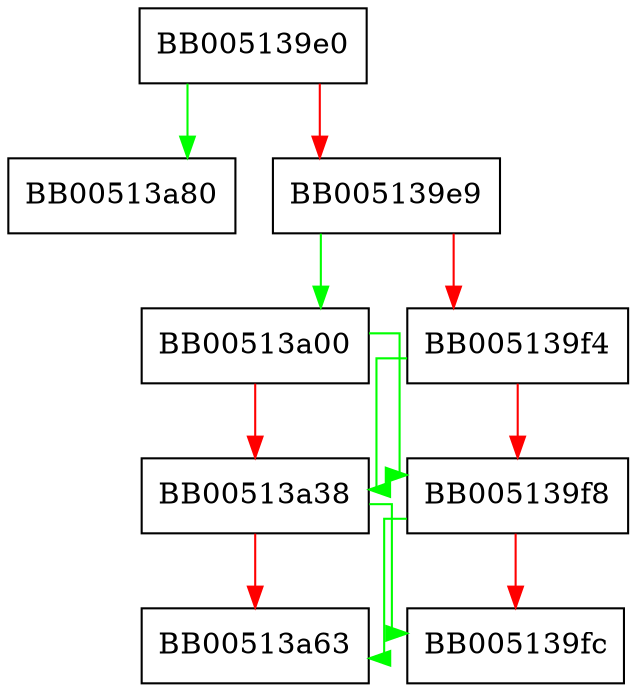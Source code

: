 digraph ASN1_OBJECT_free {
  node [shape="box"];
  graph [splines=ortho];
  BB005139e0 -> BB00513a80 [color="green"];
  BB005139e0 -> BB005139e9 [color="red"];
  BB005139e9 -> BB00513a00 [color="green"];
  BB005139e9 -> BB005139f4 [color="red"];
  BB005139f4 -> BB00513a38 [color="green"];
  BB005139f4 -> BB005139f8 [color="red"];
  BB005139f8 -> BB00513a63 [color="green"];
  BB005139f8 -> BB005139fc [color="red"];
  BB00513a00 -> BB005139f8 [color="green"];
  BB00513a00 -> BB00513a38 [color="red"];
  BB00513a38 -> BB005139fc [color="green"];
  BB00513a38 -> BB00513a63 [color="red"];
}